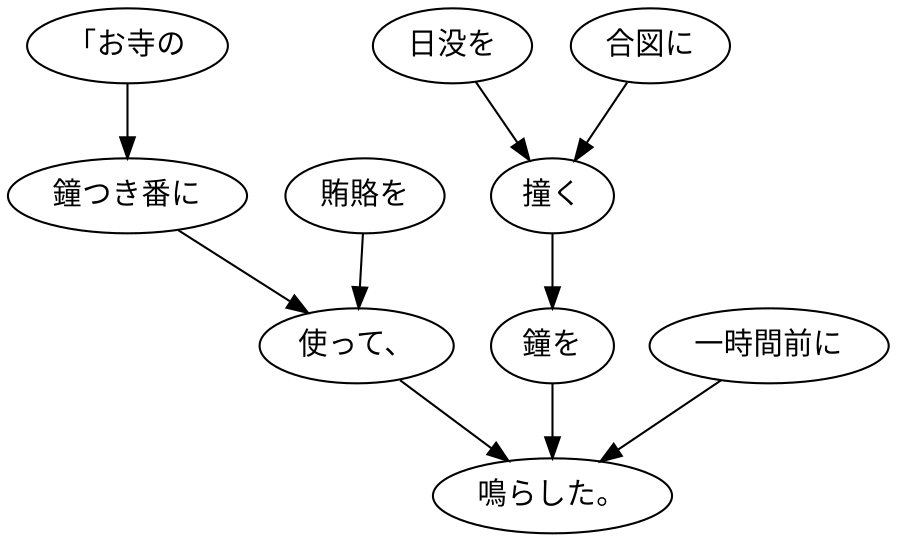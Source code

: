 digraph graph8662 {
	node0 [label="「お寺の"];
	node1 [label="鐘つき番に"];
	node2 [label="賄賂を"];
	node3 [label="使って、"];
	node4 [label="日没を"];
	node5 [label="合図に"];
	node6 [label="撞く"];
	node7 [label="鐘を"];
	node8 [label="一時間前に"];
	node9 [label="鳴らした。"];
	node0 -> node1;
	node1 -> node3;
	node2 -> node3;
	node3 -> node9;
	node4 -> node6;
	node5 -> node6;
	node6 -> node7;
	node7 -> node9;
	node8 -> node9;
}
